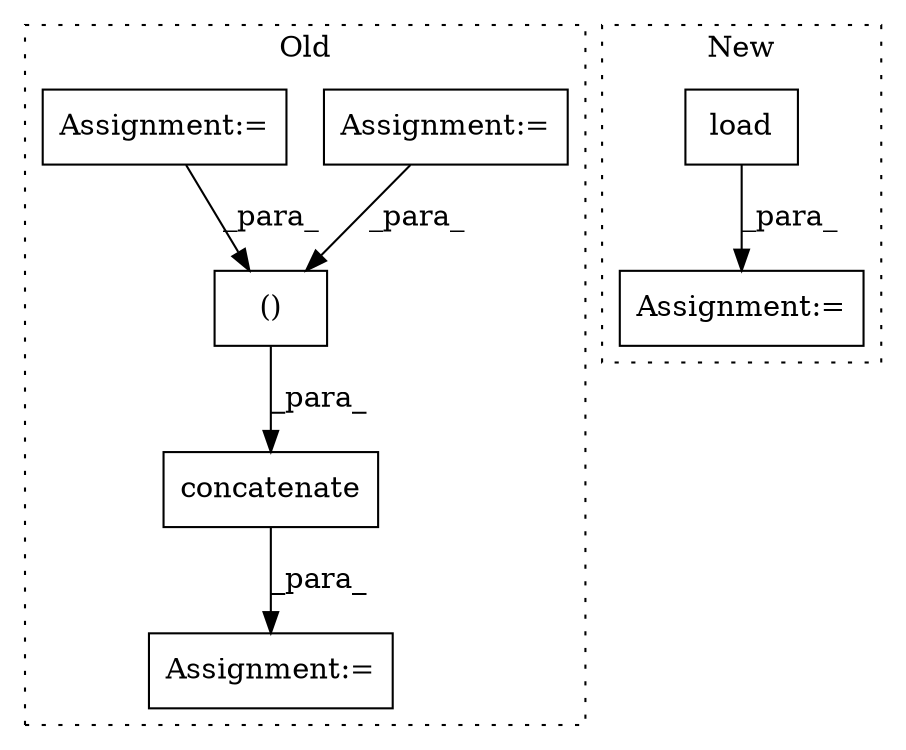 digraph G {
subgraph cluster0 {
1 [label="concatenate" a="32" s="1974,2023" l="17,2" shape="box"];
3 [label="Assignment:=" a="7" s="2033" l="1" shape="box"];
4 [label="Assignment:=" a="7" s="1498" l="2" shape="box"];
5 [label="()" a="106" s="1991" l="32" shape="box"];
7 [label="Assignment:=" a="7" s="1512" l="2" shape="box"];
label = "Old";
style="dotted";
}
subgraph cluster1 {
2 [label="load" a="32" s="793,804" l="5,1" shape="box"];
6 [label="Assignment:=" a="7" s="786" l="1" shape="box"];
label = "New";
style="dotted";
}
1 -> 3 [label="_para_"];
2 -> 6 [label="_para_"];
4 -> 5 [label="_para_"];
5 -> 1 [label="_para_"];
7 -> 5 [label="_para_"];
}